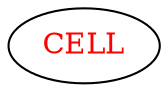 digraph dependencyGraph {
 concentrate=true;
 ranksep="2.0";
 rankdir="LR"; 
 splines="ortho";
"CELL" [fontcolor="red"];
}
